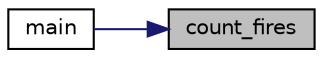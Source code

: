 digraph "count_fires"
{
 // INTERACTIVE_SVG=YES
 // LATEX_PDF_SIZE
  edge [fontname="Helvetica",fontsize="10",labelfontname="Helvetica",labelfontsize="10"];
  node [fontname="Helvetica",fontsize="10",shape=record];
  rankdir="RL";
  Node1 [label="count_fires",height=0.2,width=0.4,color="black", fillcolor="grey75", style="filled", fontcolor="black",tooltip="count_fires goes through the input string and counts the number of Fires."];
  Node1 -> Node2 [dir="back",color="midnightblue",fontsize="10",style="solid",fontname="Helvetica"];
  Node2 [label="main",height=0.2,width=0.4,color="black", fillcolor="white", style="filled",URL="$son_8c.html#a0ddf1224851353fc92bfbff6f499fa97",tooltip="Son program is resposible to count number of Fires which are represented by 'F' character in a string..."];
}

